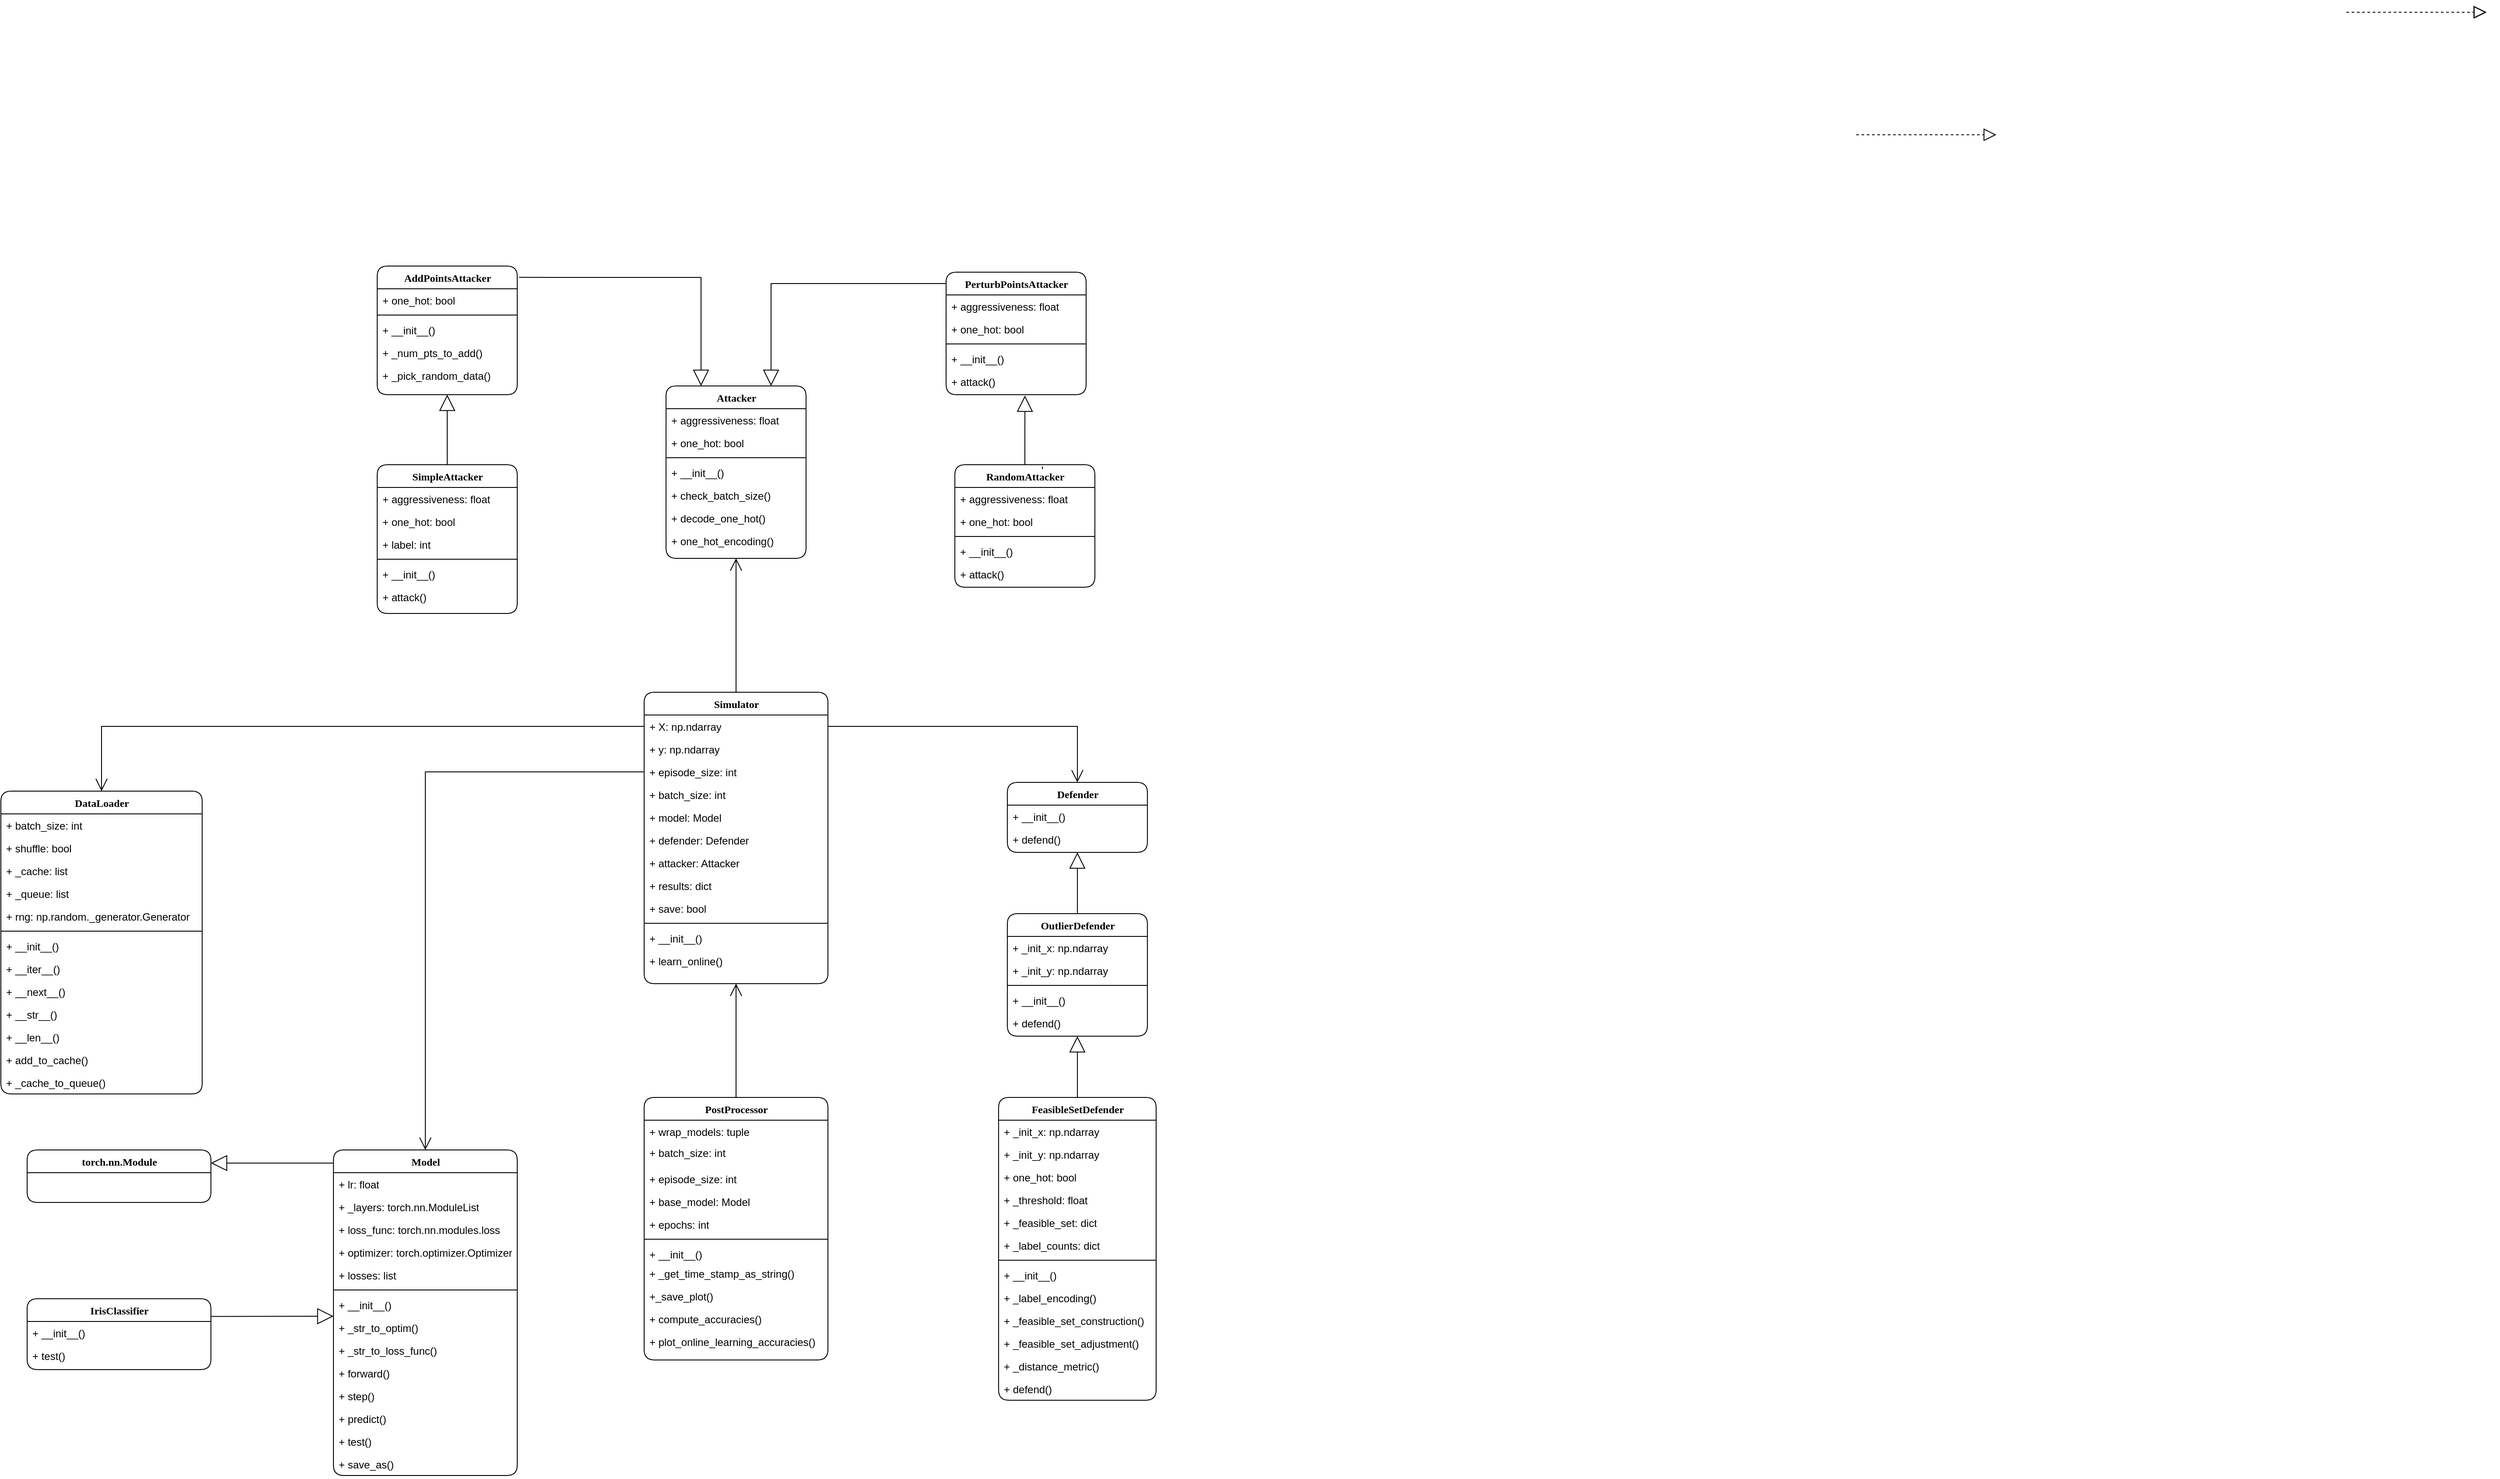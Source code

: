 <mxfile version="17.2.4" type="device"><diagram name="Page-1" id="9f46799a-70d6-7492-0946-bef42562c5a5"><mxGraphModel dx="946" dy="2251" grid="1" gridSize="10" guides="1" tooltips="1" connect="1" arrows="1" fold="1" page="1" pageScale="1" pageWidth="2336" pageHeight="1654" background="none" math="0" shadow="0"><root><mxCell id="0"/><mxCell id="1" parent="0"/><mxCell id="78961159f06e98e8-17" value="DataLoader" style="swimlane;html=1;fontStyle=1;align=center;verticalAlign=top;childLayout=stackLayout;horizontal=1;startSize=26;horizontalStack=0;resizeParent=1;resizeLast=0;collapsible=1;marginBottom=0;swimlaneFillColor=#ffffff;rounded=1;shadow=0;comic=0;labelBackgroundColor=none;strokeWidth=1;fillColor=none;fontFamily=Verdana;fontSize=12" parent="1" vertex="1"><mxGeometry x="110" y="650" width="230" height="346" as="geometry"><mxRectangle x="90" y="83" width="110" height="26" as="alternateBounds"/></mxGeometry></mxCell><mxCell id="78961159f06e98e8-21" value="+ batch_size: int" style="text;html=1;strokeColor=none;fillColor=none;align=left;verticalAlign=top;spacingLeft=4;spacingRight=4;whiteSpace=wrap;overflow=hidden;rotatable=0;points=[[0,0.5],[1,0.5]];portConstraint=eastwest;rounded=1;" parent="78961159f06e98e8-17" vertex="1"><mxGeometry y="26" width="230" height="26" as="geometry"/></mxCell><mxCell id="78961159f06e98e8-23" value="+ shuffle: bool" style="text;html=1;strokeColor=none;fillColor=none;align=left;verticalAlign=top;spacingLeft=4;spacingRight=4;whiteSpace=wrap;overflow=hidden;rotatable=0;points=[[0,0.5],[1,0.5]];portConstraint=eastwest;rounded=1;" parent="78961159f06e98e8-17" vertex="1"><mxGeometry y="52" width="230" height="26" as="geometry"/></mxCell><mxCell id="78961159f06e98e8-25" value="+ _cache: list" style="text;html=1;strokeColor=none;fillColor=none;align=left;verticalAlign=top;spacingLeft=4;spacingRight=4;whiteSpace=wrap;overflow=hidden;rotatable=0;points=[[0,0.5],[1,0.5]];portConstraint=eastwest;rounded=1;" parent="78961159f06e98e8-17" vertex="1"><mxGeometry y="78" width="230" height="26" as="geometry"/></mxCell><mxCell id="78961159f06e98e8-26" value="+ _queue: list" style="text;html=1;strokeColor=none;fillColor=none;align=left;verticalAlign=top;spacingLeft=4;spacingRight=4;whiteSpace=wrap;overflow=hidden;rotatable=0;points=[[0,0.5],[1,0.5]];portConstraint=eastwest;rounded=1;" parent="78961159f06e98e8-17" vertex="1"><mxGeometry y="104" width="230" height="26" as="geometry"/></mxCell><mxCell id="78961159f06e98e8-24" value="+ rng: np.random._generator.Generator&amp;nbsp;" style="text;html=1;strokeColor=none;fillColor=none;align=left;verticalAlign=top;spacingLeft=4;spacingRight=4;whiteSpace=wrap;overflow=hidden;rotatable=0;points=[[0,0.5],[1,0.5]];portConstraint=eastwest;rounded=1;" parent="78961159f06e98e8-17" vertex="1"><mxGeometry y="130" width="230" height="26" as="geometry"/></mxCell><mxCell id="78961159f06e98e8-19" value="" style="line;html=1;strokeWidth=1;fillColor=none;align=left;verticalAlign=middle;spacingTop=-1;spacingLeft=3;spacingRight=3;rotatable=0;labelPosition=right;points=[];portConstraint=eastwest;rounded=1;" parent="78961159f06e98e8-17" vertex="1"><mxGeometry y="156" width="230" height="8" as="geometry"/></mxCell><mxCell id="78961159f06e98e8-20" value="+ __init__()" style="text;html=1;strokeColor=none;fillColor=none;align=left;verticalAlign=top;spacingLeft=4;spacingRight=4;whiteSpace=wrap;overflow=hidden;rotatable=0;points=[[0,0.5],[1,0.5]];portConstraint=eastwest;rounded=1;" parent="78961159f06e98e8-17" vertex="1"><mxGeometry y="164" width="230" height="26" as="geometry"/></mxCell><mxCell id="78961159f06e98e8-27" value="+ __iter__()" style="text;html=1;strokeColor=none;fillColor=none;align=left;verticalAlign=top;spacingLeft=4;spacingRight=4;whiteSpace=wrap;overflow=hidden;rotatable=0;points=[[0,0.5],[1,0.5]];portConstraint=eastwest;rounded=1;" parent="78961159f06e98e8-17" vertex="1"><mxGeometry y="190" width="230" height="26" as="geometry"/></mxCell><mxCell id="HNmDLy99g-B5HM1cWRV4-6" value="+ __next__()" style="text;html=1;strokeColor=none;fillColor=none;align=left;verticalAlign=top;spacingLeft=4;spacingRight=4;whiteSpace=wrap;overflow=hidden;rotatable=0;points=[[0,0.5],[1,0.5]];portConstraint=eastwest;rounded=1;" parent="78961159f06e98e8-17" vertex="1"><mxGeometry y="216" width="230" height="26" as="geometry"/></mxCell><mxCell id="4w9AQa7kGGlnTbLv3iYt-20" value="+ __str__()" style="text;html=1;strokeColor=none;fillColor=none;align=left;verticalAlign=top;spacingLeft=4;spacingRight=4;whiteSpace=wrap;overflow=hidden;rotatable=0;points=[[0,0.5],[1,0.5]];portConstraint=eastwest;rounded=1;" vertex="1" parent="78961159f06e98e8-17"><mxGeometry y="242" width="230" height="26" as="geometry"/></mxCell><mxCell id="HNmDLy99g-B5HM1cWRV4-7" value="+ __len__()" style="text;html=1;strokeColor=none;fillColor=none;align=left;verticalAlign=top;spacingLeft=4;spacingRight=4;whiteSpace=wrap;overflow=hidden;rotatable=0;points=[[0,0.5],[1,0.5]];portConstraint=eastwest;rounded=1;" parent="78961159f06e98e8-17" vertex="1"><mxGeometry y="268" width="230" height="26" as="geometry"/></mxCell><mxCell id="HNmDLy99g-B5HM1cWRV4-8" value="+ add_to_cache()" style="text;html=1;strokeColor=none;fillColor=none;align=left;verticalAlign=top;spacingLeft=4;spacingRight=4;whiteSpace=wrap;overflow=hidden;rotatable=0;points=[[0,0.5],[1,0.5]];portConstraint=eastwest;rounded=1;" parent="78961159f06e98e8-17" vertex="1"><mxGeometry y="294" width="230" height="26" as="geometry"/></mxCell><mxCell id="HNmDLy99g-B5HM1cWRV4-9" value="+ _cache_to_queue()" style="text;html=1;strokeColor=none;fillColor=none;align=left;verticalAlign=top;spacingLeft=4;spacingRight=4;whiteSpace=wrap;overflow=hidden;rotatable=0;points=[[0,0.5],[1,0.5]];portConstraint=eastwest;rounded=1;" parent="78961159f06e98e8-17" vertex="1"><mxGeometry y="320" width="230" height="26" as="geometry"/></mxCell><mxCell id="78961159f06e98e8-30" value="Attacker" style="swimlane;html=1;fontStyle=1;align=center;verticalAlign=top;childLayout=stackLayout;horizontal=1;startSize=26;horizontalStack=0;resizeParent=1;resizeLast=0;collapsible=1;marginBottom=0;swimlaneFillColor=#ffffff;rounded=1;shadow=0;comic=0;labelBackgroundColor=none;strokeWidth=1;fillColor=none;fontFamily=Verdana;fontSize=12" parent="1" vertex="1"><mxGeometry x="870" y="187" width="160" height="197" as="geometry"/></mxCell><mxCell id="78961159f06e98e8-31" value="+ aggressiveness: float" style="text;html=1;strokeColor=none;fillColor=none;align=left;verticalAlign=top;spacingLeft=4;spacingRight=4;whiteSpace=wrap;overflow=hidden;rotatable=0;points=[[0,0.5],[1,0.5]];portConstraint=eastwest;rounded=1;" parent="78961159f06e98e8-30" vertex="1"><mxGeometry y="26" width="160" height="26" as="geometry"/></mxCell><mxCell id="78961159f06e98e8-32" value="+ one_hot: bool" style="text;html=1;strokeColor=none;fillColor=none;align=left;verticalAlign=top;spacingLeft=4;spacingRight=4;whiteSpace=wrap;overflow=hidden;rotatable=0;points=[[0,0.5],[1,0.5]];portConstraint=eastwest;rounded=1;" parent="78961159f06e98e8-30" vertex="1"><mxGeometry y="52" width="160" height="26" as="geometry"/></mxCell><mxCell id="78961159f06e98e8-38" value="" style="line;html=1;strokeWidth=1;fillColor=none;align=left;verticalAlign=middle;spacingTop=-1;spacingLeft=3;spacingRight=3;rotatable=0;labelPosition=right;points=[];portConstraint=eastwest;rounded=1;" parent="78961159f06e98e8-30" vertex="1"><mxGeometry y="78" width="160" height="8" as="geometry"/></mxCell><mxCell id="78961159f06e98e8-39" value="+ __init__()" style="text;html=1;strokeColor=none;fillColor=none;align=left;verticalAlign=top;spacingLeft=4;spacingRight=4;whiteSpace=wrap;overflow=hidden;rotatable=0;points=[[0,0.5],[1,0.5]];portConstraint=eastwest;rounded=1;" parent="78961159f06e98e8-30" vertex="1"><mxGeometry y="86" width="160" height="26" as="geometry"/></mxCell><mxCell id="78961159f06e98e8-40" value="+ check_batch_size()" style="text;html=1;strokeColor=none;fillColor=none;align=left;verticalAlign=top;spacingLeft=4;spacingRight=4;whiteSpace=wrap;overflow=hidden;rotatable=0;points=[[0,0.5],[1,0.5]];portConstraint=eastwest;rounded=1;" parent="78961159f06e98e8-30" vertex="1"><mxGeometry y="112" width="160" height="26" as="geometry"/></mxCell><mxCell id="78961159f06e98e8-42" value="+ decode_one_hot()" style="text;html=1;strokeColor=none;fillColor=none;align=left;verticalAlign=top;spacingLeft=4;spacingRight=4;whiteSpace=wrap;overflow=hidden;rotatable=0;points=[[0,0.5],[1,0.5]];portConstraint=eastwest;rounded=1;" parent="78961159f06e98e8-30" vertex="1"><mxGeometry y="138" width="160" height="26" as="geometry"/></mxCell><mxCell id="HNmDLy99g-B5HM1cWRV4-432" value="+ one_hot_encoding()" style="text;html=1;strokeColor=none;fillColor=none;align=left;verticalAlign=top;spacingLeft=4;spacingRight=4;whiteSpace=wrap;overflow=hidden;rotatable=0;points=[[0,0.5],[1,0.5]];portConstraint=eastwest;rounded=1;" parent="78961159f06e98e8-30" vertex="1"><mxGeometry y="164" width="160" height="26" as="geometry"/></mxCell><mxCell id="78961159f06e98e8-43" value="AddPointsAttacker" style="swimlane;html=1;fontStyle=1;align=center;verticalAlign=top;childLayout=stackLayout;horizontal=1;startSize=26;horizontalStack=0;resizeParent=1;resizeLast=0;collapsible=1;marginBottom=0;swimlaneFillColor=#ffffff;rounded=1;shadow=0;comic=0;labelBackgroundColor=none;strokeWidth=1;fillColor=none;fontFamily=Verdana;fontSize=12" parent="1" vertex="1"><mxGeometry x="540" y="50" width="160" height="147" as="geometry"/></mxCell><mxCell id="78961159f06e98e8-44" value="+ one_hot: bool" style="text;html=1;strokeColor=none;fillColor=none;align=left;verticalAlign=top;spacingLeft=4;spacingRight=4;whiteSpace=wrap;overflow=hidden;rotatable=0;points=[[0,0.5],[1,0.5]];portConstraint=eastwest;rounded=1;" parent="78961159f06e98e8-43" vertex="1"><mxGeometry y="26" width="160" height="26" as="geometry"/></mxCell><mxCell id="78961159f06e98e8-51" value="" style="line;html=1;strokeWidth=1;fillColor=none;align=left;verticalAlign=middle;spacingTop=-1;spacingLeft=3;spacingRight=3;rotatable=0;labelPosition=right;points=[];portConstraint=eastwest;rounded=1;" parent="78961159f06e98e8-43" vertex="1"><mxGeometry y="52" width="160" height="8" as="geometry"/></mxCell><mxCell id="HNmDLy99g-B5HM1cWRV4-433" value="+ __init__()" style="text;html=1;strokeColor=none;fillColor=none;align=left;verticalAlign=top;spacingLeft=4;spacingRight=4;whiteSpace=wrap;overflow=hidden;rotatable=0;points=[[0,0.5],[1,0.5]];portConstraint=eastwest;rounded=1;" parent="78961159f06e98e8-43" vertex="1"><mxGeometry y="60" width="160" height="26" as="geometry"/></mxCell><mxCell id="78961159f06e98e8-52" value="+ _num_pts_to_add()" style="text;html=1;strokeColor=none;fillColor=none;align=left;verticalAlign=top;spacingLeft=4;spacingRight=4;whiteSpace=wrap;overflow=hidden;rotatable=0;points=[[0,0.5],[1,0.5]];portConstraint=eastwest;rounded=1;" parent="78961159f06e98e8-43" vertex="1"><mxGeometry y="86" width="160" height="26" as="geometry"/></mxCell><mxCell id="78961159f06e98e8-53" value="+ _pick_random_data()" style="text;html=1;strokeColor=none;fillColor=none;align=left;verticalAlign=top;spacingLeft=4;spacingRight=4;whiteSpace=wrap;overflow=hidden;rotatable=0;points=[[0,0.5],[1,0.5]];portConstraint=eastwest;rounded=1;" parent="78961159f06e98e8-43" vertex="1"><mxGeometry y="112" width="160" height="26" as="geometry"/></mxCell><mxCell id="HNmDLy99g-B5HM1cWRV4-435" value="SimpleAttacker" style="swimlane;html=1;fontStyle=1;align=center;verticalAlign=top;childLayout=stackLayout;horizontal=1;startSize=26;horizontalStack=0;resizeParent=1;resizeLast=0;collapsible=1;marginBottom=0;swimlaneFillColor=#ffffff;rounded=1;shadow=0;comic=0;labelBackgroundColor=none;strokeWidth=1;fillColor=none;fontFamily=Verdana;fontSize=12" parent="1" vertex="1"><mxGeometry x="540" y="277" width="160" height="170" as="geometry"/></mxCell><mxCell id="HNmDLy99g-B5HM1cWRV4-442" value="+ aggressiveness: float" style="text;html=1;strokeColor=none;fillColor=none;align=left;verticalAlign=top;spacingLeft=4;spacingRight=4;whiteSpace=wrap;overflow=hidden;rotatable=0;points=[[0,0.5],[1,0.5]];portConstraint=eastwest;rounded=1;" parent="HNmDLy99g-B5HM1cWRV4-435" vertex="1"><mxGeometry y="26" width="160" height="26" as="geometry"/></mxCell><mxCell id="HNmDLy99g-B5HM1cWRV4-436" value="+ one_hot: bool" style="text;html=1;strokeColor=none;fillColor=none;align=left;verticalAlign=top;spacingLeft=4;spacingRight=4;whiteSpace=wrap;overflow=hidden;rotatable=0;points=[[0,0.5],[1,0.5]];portConstraint=eastwest;rounded=1;" parent="HNmDLy99g-B5HM1cWRV4-435" vertex="1"><mxGeometry y="52" width="160" height="26" as="geometry"/></mxCell><mxCell id="HNmDLy99g-B5HM1cWRV4-443" value="+ label: int" style="text;html=1;strokeColor=none;fillColor=none;align=left;verticalAlign=top;spacingLeft=4;spacingRight=4;whiteSpace=wrap;overflow=hidden;rotatable=0;points=[[0,0.5],[1,0.5]];portConstraint=eastwest;rounded=1;" parent="HNmDLy99g-B5HM1cWRV4-435" vertex="1"><mxGeometry y="78" width="160" height="26" as="geometry"/></mxCell><mxCell id="HNmDLy99g-B5HM1cWRV4-437" value="" style="line;html=1;strokeWidth=1;fillColor=none;align=left;verticalAlign=middle;spacingTop=-1;spacingLeft=3;spacingRight=3;rotatable=0;labelPosition=right;points=[];portConstraint=eastwest;rounded=1;" parent="HNmDLy99g-B5HM1cWRV4-435" vertex="1"><mxGeometry y="104" width="160" height="8" as="geometry"/></mxCell><mxCell id="HNmDLy99g-B5HM1cWRV4-438" value="+ __init__()" style="text;html=1;strokeColor=none;fillColor=none;align=left;verticalAlign=top;spacingLeft=4;spacingRight=4;whiteSpace=wrap;overflow=hidden;rotatable=0;points=[[0,0.5],[1,0.5]];portConstraint=eastwest;rounded=1;" parent="HNmDLy99g-B5HM1cWRV4-435" vertex="1"><mxGeometry y="112" width="160" height="26" as="geometry"/></mxCell><mxCell id="HNmDLy99g-B5HM1cWRV4-439" value="+ attack()" style="text;html=1;strokeColor=none;fillColor=none;align=left;verticalAlign=top;spacingLeft=4;spacingRight=4;whiteSpace=wrap;overflow=hidden;rotatable=0;points=[[0,0.5],[1,0.5]];portConstraint=eastwest;rounded=1;" parent="HNmDLy99g-B5HM1cWRV4-435" vertex="1"><mxGeometry y="138" width="160" height="26" as="geometry"/></mxCell><mxCell id="HNmDLy99g-B5HM1cWRV4-454" value="Defender" style="swimlane;html=1;fontStyle=1;align=center;verticalAlign=top;childLayout=stackLayout;horizontal=1;startSize=26;horizontalStack=0;resizeParent=1;resizeLast=0;collapsible=1;marginBottom=0;swimlaneFillColor=#ffffff;rounded=1;shadow=0;comic=0;labelBackgroundColor=none;strokeWidth=1;fillColor=none;fontFamily=Verdana;fontSize=12" parent="1" vertex="1"><mxGeometry x="1260" y="640" width="160" height="80" as="geometry"/></mxCell><mxCell id="HNmDLy99g-B5HM1cWRV4-458" value="+ __init__()" style="text;html=1;strokeColor=none;fillColor=none;align=left;verticalAlign=top;spacingLeft=4;spacingRight=4;whiteSpace=wrap;overflow=hidden;rotatable=0;points=[[0,0.5],[1,0.5]];portConstraint=eastwest;rounded=1;" parent="HNmDLy99g-B5HM1cWRV4-454" vertex="1"><mxGeometry y="26" width="160" height="26" as="geometry"/></mxCell><mxCell id="HNmDLy99g-B5HM1cWRV4-459" value="+ defend()" style="text;html=1;strokeColor=none;fillColor=none;align=left;verticalAlign=top;spacingLeft=4;spacingRight=4;whiteSpace=wrap;overflow=hidden;rotatable=0;points=[[0,0.5],[1,0.5]];portConstraint=eastwest;rounded=1;" parent="HNmDLy99g-B5HM1cWRV4-454" vertex="1"><mxGeometry y="52" width="160" height="26" as="geometry"/></mxCell><mxCell id="HNmDLy99g-B5HM1cWRV4-462" value="OutlierDefender" style="swimlane;html=1;fontStyle=1;align=center;verticalAlign=top;childLayout=stackLayout;horizontal=1;startSize=26;horizontalStack=0;resizeParent=1;resizeLast=0;collapsible=1;marginBottom=0;swimlaneFillColor=#ffffff;rounded=1;shadow=0;comic=0;labelBackgroundColor=none;strokeWidth=1;fillColor=none;fontFamily=Verdana;fontSize=12" parent="1" vertex="1"><mxGeometry x="1260" y="790" width="160" height="140" as="geometry"/></mxCell><mxCell id="HNmDLy99g-B5HM1cWRV4-463" value="+ _init_x: np.ndarray" style="text;html=1;strokeColor=none;fillColor=none;align=left;verticalAlign=top;spacingLeft=4;spacingRight=4;whiteSpace=wrap;overflow=hidden;rotatable=0;points=[[0,0.5],[1,0.5]];portConstraint=eastwest;rounded=1;" parent="HNmDLy99g-B5HM1cWRV4-462" vertex="1"><mxGeometry y="26" width="160" height="26" as="geometry"/></mxCell><mxCell id="HNmDLy99g-B5HM1cWRV4-464" value="+ _init_y: np.ndarray" style="text;html=1;strokeColor=none;fillColor=none;align=left;verticalAlign=top;spacingLeft=4;spacingRight=4;whiteSpace=wrap;overflow=hidden;rotatable=0;points=[[0,0.5],[1,0.5]];portConstraint=eastwest;rounded=1;" parent="HNmDLy99g-B5HM1cWRV4-462" vertex="1"><mxGeometry y="52" width="160" height="26" as="geometry"/></mxCell><mxCell id="HNmDLy99g-B5HM1cWRV4-466" value="" style="line;html=1;strokeWidth=1;fillColor=none;align=left;verticalAlign=middle;spacingTop=-1;spacingLeft=3;spacingRight=3;rotatable=0;labelPosition=right;points=[];portConstraint=eastwest;rounded=1;" parent="HNmDLy99g-B5HM1cWRV4-462" vertex="1"><mxGeometry y="78" width="160" height="8" as="geometry"/></mxCell><mxCell id="HNmDLy99g-B5HM1cWRV4-467" value="+ __init__()" style="text;html=1;strokeColor=none;fillColor=none;align=left;verticalAlign=top;spacingLeft=4;spacingRight=4;whiteSpace=wrap;overflow=hidden;rotatable=0;points=[[0,0.5],[1,0.5]];portConstraint=eastwest;rounded=1;" parent="HNmDLy99g-B5HM1cWRV4-462" vertex="1"><mxGeometry y="86" width="160" height="26" as="geometry"/></mxCell><mxCell id="HNmDLy99g-B5HM1cWRV4-468" value="+ defend()" style="text;html=1;strokeColor=none;fillColor=none;align=left;verticalAlign=top;spacingLeft=4;spacingRight=4;whiteSpace=wrap;overflow=hidden;rotatable=0;points=[[0,0.5],[1,0.5]];portConstraint=eastwest;rounded=1;" parent="HNmDLy99g-B5HM1cWRV4-462" vertex="1"><mxGeometry y="112" width="160" height="26" as="geometry"/></mxCell><mxCell id="HNmDLy99g-B5HM1cWRV4-469" value="FeasibleSetDefender" style="swimlane;html=1;fontStyle=1;align=center;verticalAlign=top;childLayout=stackLayout;horizontal=1;startSize=26;horizontalStack=0;resizeParent=1;resizeLast=0;collapsible=1;marginBottom=0;swimlaneFillColor=#ffffff;rounded=1;shadow=0;comic=0;labelBackgroundColor=none;strokeWidth=1;fillColor=none;fontFamily=Verdana;fontSize=12" parent="1" vertex="1"><mxGeometry x="1250" y="1000" width="180" height="346" as="geometry"/></mxCell><mxCell id="HNmDLy99g-B5HM1cWRV4-470" value="+ _init_x: np.ndarray" style="text;html=1;strokeColor=none;fillColor=none;align=left;verticalAlign=top;spacingLeft=4;spacingRight=4;whiteSpace=wrap;overflow=hidden;rotatable=0;points=[[0,0.5],[1,0.5]];portConstraint=eastwest;rounded=1;" parent="HNmDLy99g-B5HM1cWRV4-469" vertex="1"><mxGeometry y="26" width="180" height="26" as="geometry"/></mxCell><mxCell id="HNmDLy99g-B5HM1cWRV4-479" value="+ _init_y: np.ndarray" style="text;html=1;strokeColor=none;fillColor=none;align=left;verticalAlign=top;spacingLeft=4;spacingRight=4;whiteSpace=wrap;overflow=hidden;rotatable=0;points=[[0,0.5],[1,0.5]];portConstraint=eastwest;rounded=1;" parent="HNmDLy99g-B5HM1cWRV4-469" vertex="1"><mxGeometry y="52" width="180" height="26" as="geometry"/></mxCell><mxCell id="HNmDLy99g-B5HM1cWRV4-471" value="+ one_hot: bool" style="text;html=1;strokeColor=none;fillColor=none;align=left;verticalAlign=top;spacingLeft=4;spacingRight=4;whiteSpace=wrap;overflow=hidden;rotatable=0;points=[[0,0.5],[1,0.5]];portConstraint=eastwest;rounded=1;" parent="HNmDLy99g-B5HM1cWRV4-469" vertex="1"><mxGeometry y="78" width="180" height="26" as="geometry"/></mxCell><mxCell id="HNmDLy99g-B5HM1cWRV4-480" value="+ _threshold: float" style="text;html=1;strokeColor=none;fillColor=none;align=left;verticalAlign=top;spacingLeft=4;spacingRight=4;whiteSpace=wrap;overflow=hidden;rotatable=0;points=[[0,0.5],[1,0.5]];portConstraint=eastwest;rounded=1;" parent="HNmDLy99g-B5HM1cWRV4-469" vertex="1"><mxGeometry y="104" width="180" height="26" as="geometry"/></mxCell><mxCell id="HNmDLy99g-B5HM1cWRV4-482" value="+ _feasible_set: dict" style="text;html=1;strokeColor=none;fillColor=none;align=left;verticalAlign=top;spacingLeft=4;spacingRight=4;whiteSpace=wrap;overflow=hidden;rotatable=0;points=[[0,0.5],[1,0.5]];portConstraint=eastwest;rounded=1;" parent="HNmDLy99g-B5HM1cWRV4-469" vertex="1"><mxGeometry y="130" width="180" height="26" as="geometry"/></mxCell><mxCell id="HNmDLy99g-B5HM1cWRV4-483" value="+ _label_counts: dict" style="text;html=1;strokeColor=none;fillColor=none;align=left;verticalAlign=top;spacingLeft=4;spacingRight=4;whiteSpace=wrap;overflow=hidden;rotatable=0;points=[[0,0.5],[1,0.5]];portConstraint=eastwest;rounded=1;" parent="HNmDLy99g-B5HM1cWRV4-469" vertex="1"><mxGeometry y="156" width="180" height="26" as="geometry"/></mxCell><mxCell id="HNmDLy99g-B5HM1cWRV4-472" value="" style="line;html=1;strokeWidth=1;fillColor=none;align=left;verticalAlign=middle;spacingTop=-1;spacingLeft=3;spacingRight=3;rotatable=0;labelPosition=right;points=[];portConstraint=eastwest;rounded=1;" parent="HNmDLy99g-B5HM1cWRV4-469" vertex="1"><mxGeometry y="182" width="180" height="8" as="geometry"/></mxCell><mxCell id="HNmDLy99g-B5HM1cWRV4-473" value="+ __init__()" style="text;html=1;strokeColor=none;fillColor=none;align=left;verticalAlign=top;spacingLeft=4;spacingRight=4;whiteSpace=wrap;overflow=hidden;rotatable=0;points=[[0,0.5],[1,0.5]];portConstraint=eastwest;rounded=1;" parent="HNmDLy99g-B5HM1cWRV4-469" vertex="1"><mxGeometry y="190" width="180" height="26" as="geometry"/></mxCell><mxCell id="HNmDLy99g-B5HM1cWRV4-475" value="+ _label_encoding()" style="text;html=1;strokeColor=none;fillColor=none;align=left;verticalAlign=top;spacingLeft=4;spacingRight=4;whiteSpace=wrap;overflow=hidden;rotatable=0;points=[[0,0.5],[1,0.5]];portConstraint=eastwest;rounded=1;" parent="HNmDLy99g-B5HM1cWRV4-469" vertex="1"><mxGeometry y="216" width="180" height="26" as="geometry"/></mxCell><mxCell id="HNmDLy99g-B5HM1cWRV4-476" value="+ _feasible_set_construction()" style="text;html=1;strokeColor=none;fillColor=none;align=left;verticalAlign=top;spacingLeft=4;spacingRight=4;whiteSpace=wrap;overflow=hidden;rotatable=0;points=[[0,0.5],[1,0.5]];portConstraint=eastwest;rounded=1;" parent="HNmDLy99g-B5HM1cWRV4-469" vertex="1"><mxGeometry y="242" width="180" height="26" as="geometry"/></mxCell><mxCell id="HNmDLy99g-B5HM1cWRV4-474" value="+ _feasible_set_adjustment()" style="text;html=1;strokeColor=none;fillColor=none;align=left;verticalAlign=top;spacingLeft=4;spacingRight=4;whiteSpace=wrap;overflow=hidden;rotatable=0;points=[[0,0.5],[1,0.5]];portConstraint=eastwest;rounded=1;" parent="HNmDLy99g-B5HM1cWRV4-469" vertex="1"><mxGeometry y="268" width="180" height="26" as="geometry"/></mxCell><mxCell id="HNmDLy99g-B5HM1cWRV4-477" value="+ _distance_metric()" style="text;html=1;strokeColor=none;fillColor=none;align=left;verticalAlign=top;spacingLeft=4;spacingRight=4;whiteSpace=wrap;overflow=hidden;rotatable=0;points=[[0,0.5],[1,0.5]];portConstraint=eastwest;rounded=1;" parent="HNmDLy99g-B5HM1cWRV4-469" vertex="1"><mxGeometry y="294" width="180" height="26" as="geometry"/></mxCell><mxCell id="HNmDLy99g-B5HM1cWRV4-478" value="+ defend()" style="text;html=1;strokeColor=none;fillColor=none;align=left;verticalAlign=top;spacingLeft=4;spacingRight=4;whiteSpace=wrap;overflow=hidden;rotatable=0;points=[[0,0.5],[1,0.5]];portConstraint=eastwest;rounded=1;" parent="HNmDLy99g-B5HM1cWRV4-469" vertex="1"><mxGeometry y="320" width="180" height="26" as="geometry"/></mxCell><mxCell id="HNmDLy99g-B5HM1cWRV4-485" value="Model" style="swimlane;html=1;fontStyle=1;align=center;verticalAlign=top;childLayout=stackLayout;horizontal=1;startSize=26;horizontalStack=0;resizeParent=1;resizeLast=0;collapsible=1;marginBottom=0;swimlaneFillColor=#ffffff;rounded=1;shadow=0;comic=0;labelBackgroundColor=none;strokeWidth=1;fillColor=none;fontFamily=Verdana;fontSize=12" parent="1" vertex="1"><mxGeometry x="490" y="1060" width="210" height="372" as="geometry"/></mxCell><mxCell id="HNmDLy99g-B5HM1cWRV4-486" value="+ lr: float" style="text;html=1;strokeColor=none;fillColor=none;align=left;verticalAlign=top;spacingLeft=4;spacingRight=4;whiteSpace=wrap;overflow=hidden;rotatable=0;points=[[0,0.5],[1,0.5]];portConstraint=eastwest;rounded=1;" parent="HNmDLy99g-B5HM1cWRV4-485" vertex="1"><mxGeometry y="26" width="210" height="26" as="geometry"/></mxCell><mxCell id="HNmDLy99g-B5HM1cWRV4-501" value="+ _layers: torch.nn.ModuleList" style="text;html=1;strokeColor=none;fillColor=none;align=left;verticalAlign=top;spacingLeft=4;spacingRight=4;whiteSpace=wrap;overflow=hidden;rotatable=0;points=[[0,0.5],[1,0.5]];portConstraint=eastwest;rounded=1;" parent="HNmDLy99g-B5HM1cWRV4-485" vertex="1"><mxGeometry y="52" width="210" height="26" as="geometry"/></mxCell><mxCell id="HNmDLy99g-B5HM1cWRV4-487" value="+ loss_func: torch.nn.modules.loss" style="text;html=1;strokeColor=none;fillColor=none;align=left;verticalAlign=top;spacingLeft=4;spacingRight=4;whiteSpace=wrap;overflow=hidden;rotatable=0;points=[[0,0.5],[1,0.5]];portConstraint=eastwest;rounded=1;" parent="HNmDLy99g-B5HM1cWRV4-485" vertex="1"><mxGeometry y="78" width="210" height="26" as="geometry"/></mxCell><mxCell id="HNmDLy99g-B5HM1cWRV4-502" value="+ optimizer: torch.optimizer.Optimizer" style="text;html=1;strokeColor=none;fillColor=none;align=left;verticalAlign=top;spacingLeft=4;spacingRight=4;whiteSpace=wrap;overflow=hidden;rotatable=0;points=[[0,0.5],[1,0.5]];portConstraint=eastwest;rounded=1;" parent="HNmDLy99g-B5HM1cWRV4-485" vertex="1"><mxGeometry y="104" width="210" height="26" as="geometry"/></mxCell><mxCell id="HNmDLy99g-B5HM1cWRV4-503" value="+ losses: list" style="text;html=1;strokeColor=none;fillColor=none;align=left;verticalAlign=top;spacingLeft=4;spacingRight=4;whiteSpace=wrap;overflow=hidden;rotatable=0;points=[[0,0.5],[1,0.5]];portConstraint=eastwest;rounded=1;" parent="HNmDLy99g-B5HM1cWRV4-485" vertex="1"><mxGeometry y="130" width="210" height="26" as="geometry"/></mxCell><mxCell id="HNmDLy99g-B5HM1cWRV4-488" value="" style="line;html=1;strokeWidth=1;fillColor=none;align=left;verticalAlign=middle;spacingTop=-1;spacingLeft=3;spacingRight=3;rotatable=0;labelPosition=right;points=[];portConstraint=eastwest;rounded=1;" parent="HNmDLy99g-B5HM1cWRV4-485" vertex="1"><mxGeometry y="156" width="210" height="8" as="geometry"/></mxCell><mxCell id="HNmDLy99g-B5HM1cWRV4-489" value="+ __init__()" style="text;html=1;strokeColor=none;fillColor=none;align=left;verticalAlign=top;spacingLeft=4;spacingRight=4;whiteSpace=wrap;overflow=hidden;rotatable=0;points=[[0,0.5],[1,0.5]];portConstraint=eastwest;rounded=1;" parent="HNmDLy99g-B5HM1cWRV4-485" vertex="1"><mxGeometry y="164" width="210" height="26" as="geometry"/></mxCell><mxCell id="HNmDLy99g-B5HM1cWRV4-490" value="+ _str_to_optim()" style="text;html=1;strokeColor=none;fillColor=none;align=left;verticalAlign=top;spacingLeft=4;spacingRight=4;whiteSpace=wrap;overflow=hidden;rotatable=0;points=[[0,0.5],[1,0.5]];portConstraint=eastwest;rounded=1;" parent="HNmDLy99g-B5HM1cWRV4-485" vertex="1"><mxGeometry y="190" width="210" height="26" as="geometry"/></mxCell><mxCell id="HNmDLy99g-B5HM1cWRV4-491" value="+ _str_to_loss_func()" style="text;html=1;strokeColor=none;fillColor=none;align=left;verticalAlign=top;spacingLeft=4;spacingRight=4;whiteSpace=wrap;overflow=hidden;rotatable=0;points=[[0,0.5],[1,0.5]];portConstraint=eastwest;rounded=1;" parent="HNmDLy99g-B5HM1cWRV4-485" vertex="1"><mxGeometry y="216" width="210" height="26" as="geometry"/></mxCell><mxCell id="HNmDLy99g-B5HM1cWRV4-504" value="+ forward()" style="text;html=1;strokeColor=none;fillColor=none;align=left;verticalAlign=top;spacingLeft=4;spacingRight=4;whiteSpace=wrap;overflow=hidden;rotatable=0;points=[[0,0.5],[1,0.5]];portConstraint=eastwest;rounded=1;" parent="HNmDLy99g-B5HM1cWRV4-485" vertex="1"><mxGeometry y="242" width="210" height="26" as="geometry"/></mxCell><mxCell id="HNmDLy99g-B5HM1cWRV4-505" value="+ step()" style="text;html=1;strokeColor=none;fillColor=none;align=left;verticalAlign=top;spacingLeft=4;spacingRight=4;whiteSpace=wrap;overflow=hidden;rotatable=0;points=[[0,0.5],[1,0.5]];portConstraint=eastwest;rounded=1;" parent="HNmDLy99g-B5HM1cWRV4-485" vertex="1"><mxGeometry y="268" width="210" height="26" as="geometry"/></mxCell><mxCell id="HNmDLy99g-B5HM1cWRV4-492" value="+ predict()" style="text;html=1;strokeColor=none;fillColor=none;align=left;verticalAlign=top;spacingLeft=4;spacingRight=4;whiteSpace=wrap;overflow=hidden;rotatable=0;points=[[0,0.5],[1,0.5]];portConstraint=eastwest;rounded=1;" parent="HNmDLy99g-B5HM1cWRV4-485" vertex="1"><mxGeometry y="294" width="210" height="26" as="geometry"/></mxCell><mxCell id="HNmDLy99g-B5HM1cWRV4-506" value="+ test()" style="text;html=1;strokeColor=none;fillColor=none;align=left;verticalAlign=top;spacingLeft=4;spacingRight=4;whiteSpace=wrap;overflow=hidden;rotatable=0;points=[[0,0.5],[1,0.5]];portConstraint=eastwest;rounded=1;" parent="HNmDLy99g-B5HM1cWRV4-485" vertex="1"><mxGeometry y="320" width="210" height="26" as="geometry"/></mxCell><mxCell id="HNmDLy99g-B5HM1cWRV4-507" value="+ save_as()" style="text;html=1;strokeColor=none;fillColor=none;align=left;verticalAlign=top;spacingLeft=4;spacingRight=4;whiteSpace=wrap;overflow=hidden;rotatable=0;points=[[0,0.5],[1,0.5]];portConstraint=eastwest;rounded=1;" parent="HNmDLy99g-B5HM1cWRV4-485" vertex="1"><mxGeometry y="346" width="210" height="26" as="geometry"/></mxCell><mxCell id="HNmDLy99g-B5HM1cWRV4-508" value="IrisClassifier" style="swimlane;html=1;fontStyle=1;align=center;verticalAlign=top;childLayout=stackLayout;horizontal=1;startSize=26;horizontalStack=0;resizeParent=1;resizeLast=0;collapsible=1;marginBottom=0;swimlaneFillColor=#ffffff;rounded=1;shadow=0;comic=0;labelBackgroundColor=none;strokeWidth=1;fillColor=none;fontFamily=Verdana;fontSize=12" parent="1" vertex="1"><mxGeometry x="140" y="1230" width="210" height="81" as="geometry"/></mxCell><mxCell id="HNmDLy99g-B5HM1cWRV4-515" value="+ __init__()" style="text;html=1;strokeColor=none;fillColor=none;align=left;verticalAlign=top;spacingLeft=4;spacingRight=4;whiteSpace=wrap;overflow=hidden;rotatable=0;points=[[0,0.5],[1,0.5]];portConstraint=eastwest;rounded=1;" parent="HNmDLy99g-B5HM1cWRV4-508" vertex="1"><mxGeometry y="26" width="210" height="26" as="geometry"/></mxCell><mxCell id="HNmDLy99g-B5HM1cWRV4-521" value="+ test()" style="text;html=1;strokeColor=none;fillColor=none;align=left;verticalAlign=top;spacingLeft=4;spacingRight=4;whiteSpace=wrap;overflow=hidden;rotatable=0;points=[[0,0.5],[1,0.5]];portConstraint=eastwest;rounded=1;" parent="HNmDLy99g-B5HM1cWRV4-508" vertex="1"><mxGeometry y="52" width="210" height="26" as="geometry"/></mxCell><mxCell id="HNmDLy99g-B5HM1cWRV4-524" value="torch.nn.Module" style="swimlane;html=1;fontStyle=1;align=center;verticalAlign=top;childLayout=stackLayout;horizontal=1;startSize=26;horizontalStack=0;resizeParent=1;resizeLast=0;collapsible=1;marginBottom=0;swimlaneFillColor=#ffffff;rounded=1;shadow=0;comic=0;labelBackgroundColor=none;strokeWidth=1;fillColor=none;fontFamily=Verdana;fontSize=12" parent="1" vertex="1"><mxGeometry x="140" y="1060" width="210" height="60" as="geometry"/></mxCell><mxCell id="HNmDLy99g-B5HM1cWRV4-530" value="Simulator" style="swimlane;html=1;fontStyle=1;align=center;verticalAlign=top;childLayout=stackLayout;horizontal=1;startSize=26;horizontalStack=0;resizeParent=1;resizeLast=0;collapsible=1;marginBottom=0;swimlaneFillColor=#ffffff;rounded=1;shadow=0;comic=0;labelBackgroundColor=none;strokeWidth=1;fillColor=none;fontFamily=Verdana;fontSize=12" parent="1" vertex="1"><mxGeometry x="845" y="537" width="210" height="333" as="geometry"/></mxCell><mxCell id="HNmDLy99g-B5HM1cWRV4-533" value="+ X: np.ndarray" style="text;html=1;strokeColor=none;fillColor=none;align=left;verticalAlign=top;spacingLeft=4;spacingRight=4;whiteSpace=wrap;overflow=hidden;rotatable=0;points=[[0,0.5],[1,0.5]];portConstraint=eastwest;rounded=1;" parent="HNmDLy99g-B5HM1cWRV4-530" vertex="1"><mxGeometry y="26" width="210" height="26" as="geometry"/></mxCell><mxCell id="HNmDLy99g-B5HM1cWRV4-534" value="+ y: np.ndarray" style="text;html=1;strokeColor=none;fillColor=none;align=left;verticalAlign=top;spacingLeft=4;spacingRight=4;whiteSpace=wrap;overflow=hidden;rotatable=0;points=[[0,0.5],[1,0.5]];portConstraint=eastwest;rounded=1;" parent="HNmDLy99g-B5HM1cWRV4-530" vertex="1"><mxGeometry y="52" width="210" height="26" as="geometry"/></mxCell><mxCell id="HNmDLy99g-B5HM1cWRV4-535" value="+ episode_size: int" style="text;html=1;strokeColor=none;fillColor=none;align=left;verticalAlign=top;spacingLeft=4;spacingRight=4;whiteSpace=wrap;overflow=hidden;rotatable=0;points=[[0,0.5],[1,0.5]];portConstraint=eastwest;rounded=1;" parent="HNmDLy99g-B5HM1cWRV4-530" vertex="1"><mxGeometry y="78" width="210" height="26" as="geometry"/></mxCell><mxCell id="HNmDLy99g-B5HM1cWRV4-579" value="+ batch_size: int" style="text;html=1;strokeColor=none;fillColor=none;align=left;verticalAlign=top;spacingLeft=4;spacingRight=4;whiteSpace=wrap;overflow=hidden;rotatable=0;points=[[0,0.5],[1,0.5]];portConstraint=eastwest;rounded=1;" parent="HNmDLy99g-B5HM1cWRV4-530" vertex="1"><mxGeometry y="104" width="210" height="26" as="geometry"/></mxCell><mxCell id="HNmDLy99g-B5HM1cWRV4-611" value="+ model: Model" style="text;html=1;strokeColor=none;fillColor=none;align=left;verticalAlign=top;spacingLeft=4;spacingRight=4;whiteSpace=wrap;overflow=hidden;rotatable=0;points=[[0,0.5],[1,0.5]];portConstraint=eastwest;rounded=1;" parent="HNmDLy99g-B5HM1cWRV4-530" vertex="1"><mxGeometry y="130" width="210" height="26" as="geometry"/></mxCell><mxCell id="HNmDLy99g-B5HM1cWRV4-612" value="+ defender: Defender" style="text;html=1;strokeColor=none;fillColor=none;align=left;verticalAlign=top;spacingLeft=4;spacingRight=4;whiteSpace=wrap;overflow=hidden;rotatable=0;points=[[0,0.5],[1,0.5]];portConstraint=eastwest;rounded=1;" parent="HNmDLy99g-B5HM1cWRV4-530" vertex="1"><mxGeometry y="156" width="210" height="26" as="geometry"/></mxCell><mxCell id="HNmDLy99g-B5HM1cWRV4-580" value="+ attacker: Attacker" style="text;html=1;strokeColor=none;fillColor=none;align=left;verticalAlign=top;spacingLeft=4;spacingRight=4;whiteSpace=wrap;overflow=hidden;rotatable=0;points=[[0,0.5],[1,0.5]];portConstraint=eastwest;rounded=1;" parent="HNmDLy99g-B5HM1cWRV4-530" vertex="1"><mxGeometry y="182" width="210" height="26" as="geometry"/></mxCell><mxCell id="HNmDLy99g-B5HM1cWRV4-614" value="+ results: dict" style="text;html=1;strokeColor=none;fillColor=none;align=left;verticalAlign=top;spacingLeft=4;spacingRight=4;whiteSpace=wrap;overflow=hidden;rotatable=0;points=[[0,0.5],[1,0.5]];portConstraint=eastwest;rounded=1;" parent="HNmDLy99g-B5HM1cWRV4-530" vertex="1"><mxGeometry y="208" width="210" height="26" as="geometry"/></mxCell><mxCell id="HNmDLy99g-B5HM1cWRV4-613" value="+ save: bool" style="text;html=1;strokeColor=none;fillColor=none;align=left;verticalAlign=top;spacingLeft=4;spacingRight=4;whiteSpace=wrap;overflow=hidden;rotatable=0;points=[[0,0.5],[1,0.5]];portConstraint=eastwest;rounded=1;" parent="HNmDLy99g-B5HM1cWRV4-530" vertex="1"><mxGeometry y="234" width="210" height="26" as="geometry"/></mxCell><mxCell id="HNmDLy99g-B5HM1cWRV4-536" value="" style="line;html=1;strokeWidth=1;fillColor=none;align=left;verticalAlign=middle;spacingTop=-1;spacingLeft=3;spacingRight=3;rotatable=0;labelPosition=right;points=[];portConstraint=eastwest;rounded=1;" parent="HNmDLy99g-B5HM1cWRV4-530" vertex="1"><mxGeometry y="260" width="210" height="8" as="geometry"/></mxCell><mxCell id="HNmDLy99g-B5HM1cWRV4-537" value="+ __init__()" style="text;html=1;strokeColor=none;fillColor=none;align=left;verticalAlign=top;spacingLeft=4;spacingRight=4;whiteSpace=wrap;overflow=hidden;rotatable=0;points=[[0,0.5],[1,0.5]];portConstraint=eastwest;rounded=1;" parent="HNmDLy99g-B5HM1cWRV4-530" vertex="1"><mxGeometry y="268" width="210" height="26" as="geometry"/></mxCell><mxCell id="HNmDLy99g-B5HM1cWRV4-538" value="+ learn_online()" style="text;html=1;strokeColor=none;fillColor=none;align=left;verticalAlign=top;spacingLeft=4;spacingRight=4;whiteSpace=wrap;overflow=hidden;rotatable=0;points=[[0,0.5],[1,0.5]];portConstraint=eastwest;rounded=1;" parent="HNmDLy99g-B5HM1cWRV4-530" vertex="1"><mxGeometry y="294" width="210" height="26" as="geometry"/></mxCell><mxCell id="HNmDLy99g-B5HM1cWRV4-545" value="PerturbPointsAttacker" style="swimlane;html=1;fontStyle=1;align=center;verticalAlign=top;childLayout=stackLayout;horizontal=1;startSize=26;horizontalStack=0;resizeParent=1;resizeLast=0;collapsible=1;marginBottom=0;swimlaneFillColor=#ffffff;rounded=1;shadow=0;comic=0;labelBackgroundColor=none;strokeWidth=1;fillColor=none;fontFamily=Verdana;fontSize=12" parent="1" vertex="1"><mxGeometry x="1190" y="57" width="160" height="140" as="geometry"/></mxCell><mxCell id="HNmDLy99g-B5HM1cWRV4-546" value="+ aggressiveness: float" style="text;html=1;strokeColor=none;fillColor=none;align=left;verticalAlign=top;spacingLeft=4;spacingRight=4;whiteSpace=wrap;overflow=hidden;rotatable=0;points=[[0,0.5],[1,0.5]];portConstraint=eastwest;rounded=1;" parent="HNmDLy99g-B5HM1cWRV4-545" vertex="1"><mxGeometry y="26" width="160" height="26" as="geometry"/></mxCell><mxCell id="HNmDLy99g-B5HM1cWRV4-547" value="+ one_hot: bool" style="text;html=1;strokeColor=none;fillColor=none;align=left;verticalAlign=top;spacingLeft=4;spacingRight=4;whiteSpace=wrap;overflow=hidden;rotatable=0;points=[[0,0.5],[1,0.5]];portConstraint=eastwest;rounded=1;" parent="HNmDLy99g-B5HM1cWRV4-545" vertex="1"><mxGeometry y="52" width="160" height="26" as="geometry"/></mxCell><mxCell id="HNmDLy99g-B5HM1cWRV4-548" value="" style="line;html=1;strokeWidth=1;fillColor=none;align=left;verticalAlign=middle;spacingTop=-1;spacingLeft=3;spacingRight=3;rotatable=0;labelPosition=right;points=[];portConstraint=eastwest;rounded=1;" parent="HNmDLy99g-B5HM1cWRV4-545" vertex="1"><mxGeometry y="78" width="160" height="8" as="geometry"/></mxCell><mxCell id="HNmDLy99g-B5HM1cWRV4-549" value="+ __init__()" style="text;html=1;strokeColor=none;fillColor=none;align=left;verticalAlign=top;spacingLeft=4;spacingRight=4;whiteSpace=wrap;overflow=hidden;rotatable=0;points=[[0,0.5],[1,0.5]];portConstraint=eastwest;rounded=1;" parent="HNmDLy99g-B5HM1cWRV4-545" vertex="1"><mxGeometry y="86" width="160" height="26" as="geometry"/></mxCell><mxCell id="HNmDLy99g-B5HM1cWRV4-550" value="+ attack()" style="text;html=1;strokeColor=none;fillColor=none;align=left;verticalAlign=top;spacingLeft=4;spacingRight=4;whiteSpace=wrap;overflow=hidden;rotatable=0;points=[[0,0.5],[1,0.5]];portConstraint=eastwest;rounded=1;" parent="HNmDLy99g-B5HM1cWRV4-545" vertex="1"><mxGeometry y="112" width="160" height="26" as="geometry"/></mxCell><mxCell id="HNmDLy99g-B5HM1cWRV4-553" value="" style="endArrow=block;dashed=1;endFill=0;endSize=12;html=1;rounded=1;" parent="1" edge="1"><mxGeometry width="160" relative="1" as="geometry"><mxPoint x="2230" y="-100" as="sourcePoint"/><mxPoint x="2390" y="-100" as="targetPoint"/></mxGeometry></mxCell><mxCell id="HNmDLy99g-B5HM1cWRV4-554" value="" style="endArrow=block;dashed=1;endFill=0;endSize=12;html=1;rounded=1;" parent="1" edge="1"><mxGeometry width="160" relative="1" as="geometry"><mxPoint x="2790" y="-240" as="sourcePoint"/><mxPoint x="2950" y="-240" as="targetPoint"/></mxGeometry></mxCell><mxCell id="HNmDLy99g-B5HM1cWRV4-555" value="" style="endArrow=block;dashed=1;endFill=0;endSize=12;html=1;rounded=1;" parent="1" edge="1"><mxGeometry width="160" relative="1" as="geometry"><mxPoint x="2790" y="-240" as="sourcePoint"/><mxPoint x="2950" y="-240" as="targetPoint"/></mxGeometry></mxCell><mxCell id="HNmDLy99g-B5HM1cWRV4-556" value="" style="endArrow=block;dashed=1;endFill=0;endSize=12;html=1;rounded=1;" parent="1" edge="1"><mxGeometry width="160" relative="1" as="geometry"><mxPoint x="2790" y="-240" as="sourcePoint"/><mxPoint x="2950" y="-240" as="targetPoint"/></mxGeometry></mxCell><mxCell id="HNmDLy99g-B5HM1cWRV4-445" value="RandomAttacker" style="swimlane;html=1;fontStyle=1;align=center;verticalAlign=top;childLayout=stackLayout;horizontal=1;startSize=26;horizontalStack=0;resizeParent=1;resizeLast=0;collapsible=1;marginBottom=0;swimlaneFillColor=#ffffff;rounded=1;shadow=0;comic=0;labelBackgroundColor=none;strokeWidth=1;fillColor=none;fontFamily=Verdana;fontSize=12" parent="1" vertex="1"><mxGeometry x="1200" y="277" width="160" height="140" as="geometry"/></mxCell><mxCell id="HNmDLy99g-B5HM1cWRV4-446" value="+ aggressiveness: float" style="text;html=1;strokeColor=none;fillColor=none;align=left;verticalAlign=top;spacingLeft=4;spacingRight=4;whiteSpace=wrap;overflow=hidden;rotatable=0;points=[[0,0.5],[1,0.5]];portConstraint=eastwest;rounded=1;" parent="HNmDLy99g-B5HM1cWRV4-445" vertex="1"><mxGeometry y="26" width="160" height="26" as="geometry"/></mxCell><mxCell id="HNmDLy99g-B5HM1cWRV4-447" value="+ one_hot: bool" style="text;html=1;strokeColor=none;fillColor=none;align=left;verticalAlign=top;spacingLeft=4;spacingRight=4;whiteSpace=wrap;overflow=hidden;rotatable=0;points=[[0,0.5],[1,0.5]];portConstraint=eastwest;rounded=1;" parent="HNmDLy99g-B5HM1cWRV4-445" vertex="1"><mxGeometry y="52" width="160" height="26" as="geometry"/></mxCell><mxCell id="HNmDLy99g-B5HM1cWRV4-449" value="" style="line;html=1;strokeWidth=1;fillColor=none;align=left;verticalAlign=middle;spacingTop=-1;spacingLeft=3;spacingRight=3;rotatable=0;labelPosition=right;points=[];portConstraint=eastwest;rounded=1;" parent="HNmDLy99g-B5HM1cWRV4-445" vertex="1"><mxGeometry y="78" width="160" height="8" as="geometry"/></mxCell><mxCell id="HNmDLy99g-B5HM1cWRV4-450" value="+ __init__()" style="text;html=1;strokeColor=none;fillColor=none;align=left;verticalAlign=top;spacingLeft=4;spacingRight=4;whiteSpace=wrap;overflow=hidden;rotatable=0;points=[[0,0.5],[1,0.5]];portConstraint=eastwest;rounded=1;" parent="HNmDLy99g-B5HM1cWRV4-445" vertex="1"><mxGeometry y="86" width="160" height="26" as="geometry"/></mxCell><mxCell id="HNmDLy99g-B5HM1cWRV4-451" value="+ attack()" style="text;html=1;strokeColor=none;fillColor=none;align=left;verticalAlign=top;spacingLeft=4;spacingRight=4;whiteSpace=wrap;overflow=hidden;rotatable=0;points=[[0,0.5],[1,0.5]];portConstraint=eastwest;rounded=1;" parent="HNmDLy99g-B5HM1cWRV4-445" vertex="1"><mxGeometry y="112" width="160" height="26" as="geometry"/></mxCell><mxCell id="HNmDLy99g-B5HM1cWRV4-571" value="" style="edgeStyle=elbowEdgeStyle;html=1;labelBackgroundColor=none;startFill=0;startSize=8;endArrow=none;endFill=0;endSize=16;fontFamily=Verdana;fontSize=12;elbow=vertical;dashed=1;exitX=0.5;exitY=0;exitDx=0;exitDy=0;" parent="1" target="HNmDLy99g-B5HM1cWRV4-445" edge="1"><mxGeometry relative="1" as="geometry"><mxPoint x="1300.0" y="282.0" as="sourcePoint"/><mxPoint x="1470.0" y="237.0" as="targetPoint"/><Array as="points"/></mxGeometry></mxCell><mxCell id="HNmDLy99g-B5HM1cWRV4-617" value="PostProcessor" style="swimlane;html=1;fontStyle=1;align=center;verticalAlign=top;childLayout=stackLayout;horizontal=1;startSize=26;horizontalStack=0;resizeParent=1;resizeLast=0;collapsible=1;marginBottom=0;swimlaneFillColor=#ffffff;rounded=1;shadow=0;comic=0;labelBackgroundColor=none;strokeWidth=1;fillColor=none;fontFamily=Verdana;fontSize=12" parent="1" vertex="1"><mxGeometry x="845" y="1000" width="210" height="300" as="geometry"/></mxCell><mxCell id="HNmDLy99g-B5HM1cWRV4-618" value="+ wrap_models: tuple" style="text;html=1;strokeColor=none;fillColor=none;align=left;verticalAlign=top;spacingLeft=4;spacingRight=4;whiteSpace=wrap;overflow=hidden;rotatable=0;points=[[0,0.5],[1,0.5]];portConstraint=eastwest;rounded=1;" parent="HNmDLy99g-B5HM1cWRV4-617" vertex="1"><mxGeometry y="26" width="210" height="24" as="geometry"/></mxCell><mxCell id="SzVQPpIPOO3Hbmon6H2n-7" value="+ batch_size: int&lt;br&gt;&lt;br&gt;" style="text;html=1;strokeColor=none;fillColor=none;align=left;verticalAlign=top;spacingLeft=4;spacingRight=4;whiteSpace=wrap;overflow=hidden;rotatable=0;points=[[0,0.5],[1,0.5]];portConstraint=eastwest;rounded=1;" parent="HNmDLy99g-B5HM1cWRV4-617" vertex="1"><mxGeometry y="50" width="210" height="30" as="geometry"/></mxCell><mxCell id="SzVQPpIPOO3Hbmon6H2n-9" value="+ episode_size: int" style="text;html=1;strokeColor=none;fillColor=none;align=left;verticalAlign=top;spacingLeft=4;spacingRight=4;whiteSpace=wrap;overflow=hidden;rotatable=0;points=[[0,0.5],[1,0.5]];portConstraint=eastwest;rounded=1;" parent="HNmDLy99g-B5HM1cWRV4-617" vertex="1"><mxGeometry y="80" width="210" height="26" as="geometry"/></mxCell><mxCell id="SzVQPpIPOO3Hbmon6H2n-10" value="+ base_model: Model" style="text;html=1;strokeColor=none;fillColor=none;align=left;verticalAlign=top;spacingLeft=4;spacingRight=4;whiteSpace=wrap;overflow=hidden;rotatable=0;points=[[0,0.5],[1,0.5]];portConstraint=eastwest;rounded=1;" parent="HNmDLy99g-B5HM1cWRV4-617" vertex="1"><mxGeometry y="106" width="210" height="26" as="geometry"/></mxCell><mxCell id="SzVQPpIPOO3Hbmon6H2n-8" value="+ epochs: int" style="text;html=1;strokeColor=none;fillColor=none;align=left;verticalAlign=top;spacingLeft=4;spacingRight=4;whiteSpace=wrap;overflow=hidden;rotatable=0;points=[[0,0.5],[1,0.5]];portConstraint=eastwest;rounded=1;" parent="HNmDLy99g-B5HM1cWRV4-617" vertex="1"><mxGeometry y="132" width="210" height="26" as="geometry"/></mxCell><mxCell id="HNmDLy99g-B5HM1cWRV4-627" value="" style="line;html=1;strokeWidth=1;fillColor=none;align=left;verticalAlign=middle;spacingTop=-1;spacingLeft=3;spacingRight=3;rotatable=0;labelPosition=right;points=[];portConstraint=eastwest;rounded=1;" parent="HNmDLy99g-B5HM1cWRV4-617" vertex="1"><mxGeometry y="158" width="210" height="8" as="geometry"/></mxCell><mxCell id="HNmDLy99g-B5HM1cWRV4-628" value="+ __init__()" style="text;html=1;strokeColor=none;fillColor=none;align=left;verticalAlign=top;spacingLeft=4;spacingRight=4;whiteSpace=wrap;overflow=hidden;rotatable=0;points=[[0,0.5],[1,0.5]];portConstraint=eastwest;rounded=1;" parent="HNmDLy99g-B5HM1cWRV4-617" vertex="1"><mxGeometry y="166" width="210" height="22" as="geometry"/></mxCell><mxCell id="HNmDLy99g-B5HM1cWRV4-630" value="+ _get_time_stamp_as_string()" style="text;html=1;strokeColor=none;fillColor=none;align=left;verticalAlign=top;spacingLeft=4;spacingRight=4;whiteSpace=wrap;overflow=hidden;rotatable=0;points=[[0,0.5],[1,0.5]];portConstraint=eastwest;rounded=1;" parent="HNmDLy99g-B5HM1cWRV4-617" vertex="1"><mxGeometry y="188" width="210" height="26" as="geometry"/></mxCell><mxCell id="SzVQPpIPOO3Hbmon6H2n-2" value="+_save_plot()" style="text;html=1;strokeColor=none;fillColor=none;align=left;verticalAlign=top;spacingLeft=4;spacingRight=4;whiteSpace=wrap;overflow=hidden;rotatable=0;points=[[0,0.5],[1,0.5]];portConstraint=eastwest;rounded=1;" parent="HNmDLy99g-B5HM1cWRV4-617" vertex="1"><mxGeometry y="214" width="210" height="26" as="geometry"/></mxCell><mxCell id="SzVQPpIPOO3Hbmon6H2n-3" value="+ compute_accuracies()" style="text;html=1;strokeColor=none;fillColor=none;align=left;verticalAlign=top;spacingLeft=4;spacingRight=4;whiteSpace=wrap;overflow=hidden;rotatable=0;points=[[0,0.5],[1,0.5]];portConstraint=eastwest;rounded=1;" parent="HNmDLy99g-B5HM1cWRV4-617" vertex="1"><mxGeometry y="240" width="210" height="26" as="geometry"/></mxCell><mxCell id="SzVQPpIPOO3Hbmon6H2n-4" value="+ plot_online_learning_accuracies()" style="text;html=1;strokeColor=none;fillColor=none;align=left;verticalAlign=top;spacingLeft=4;spacingRight=4;whiteSpace=wrap;overflow=hidden;rotatable=0;points=[[0,0.5],[1,0.5]];portConstraint=eastwest;rounded=1;" parent="HNmDLy99g-B5HM1cWRV4-617" vertex="1"><mxGeometry y="266" width="210" height="26" as="geometry"/></mxCell><mxCell id="4w9AQa7kGGlnTbLv3iYt-30" value="" style="endArrow=block;endSize=16;endFill=0;html=1;rounded=0;exitX=1;exitY=0.25;exitDx=0;exitDy=0;entryX=0;entryY=0;entryDx=0;entryDy=0;entryPerimeter=0;" edge="1" parent="1" source="HNmDLy99g-B5HM1cWRV4-508" target="HNmDLy99g-B5HM1cWRV4-490"><mxGeometry width="160" relative="1" as="geometry"><mxPoint x="270" y="1350" as="sourcePoint"/><mxPoint x="430" y="1350" as="targetPoint"/></mxGeometry></mxCell><mxCell id="4w9AQa7kGGlnTbLv3iYt-31" value="" style="endArrow=block;endSize=16;endFill=0;html=1;rounded=0;entryX=1;entryY=0.25;entryDx=0;entryDy=0;" edge="1" parent="1" target="HNmDLy99g-B5HM1cWRV4-524"><mxGeometry width="160" relative="1" as="geometry"><mxPoint x="490" y="1075" as="sourcePoint"/><mxPoint x="500" y="1260" as="targetPoint"/></mxGeometry></mxCell><mxCell id="4w9AQa7kGGlnTbLv3iYt-32" value="" style="endArrow=block;endSize=16;endFill=0;html=1;rounded=0;entryX=0.5;entryY=1;entryDx=0;entryDy=0;exitX=0.5;exitY=0;exitDx=0;exitDy=0;" edge="1" parent="1" source="HNmDLy99g-B5HM1cWRV4-435" target="78961159f06e98e8-43"><mxGeometry width="160" relative="1" as="geometry"><mxPoint x="620" y="270" as="sourcePoint"/><mxPoint x="690" y="240" as="targetPoint"/></mxGeometry></mxCell><mxCell id="4w9AQa7kGGlnTbLv3iYt-33" value="" style="endArrow=block;endSize=16;endFill=0;html=1;rounded=0;entryX=0.25;entryY=0;entryDx=0;entryDy=0;exitX=1.013;exitY=0.088;exitDx=0;exitDy=0;exitPerimeter=0;" edge="1" parent="1" source="78961159f06e98e8-43" target="78961159f06e98e8-30"><mxGeometry width="160" relative="1" as="geometry"><mxPoint x="770" y="160" as="sourcePoint"/><mxPoint x="770" y="80" as="targetPoint"/><Array as="points"><mxPoint x="910" y="63"/></Array></mxGeometry></mxCell><mxCell id="4w9AQa7kGGlnTbLv3iYt-35" value="" style="endArrow=block;endSize=16;endFill=0;html=1;rounded=0;entryX=0.75;entryY=0;entryDx=0;entryDy=0;" edge="1" parent="1" target="78961159f06e98e8-30"><mxGeometry width="160" relative="1" as="geometry"><mxPoint x="1190" y="70" as="sourcePoint"/><mxPoint x="630" y="207" as="targetPoint"/><Array as="points"><mxPoint x="990" y="70"/></Array></mxGeometry></mxCell><mxCell id="4w9AQa7kGGlnTbLv3iYt-36" value="" style="endArrow=block;endSize=16;endFill=0;html=1;rounded=0;exitX=0.5;exitY=0;exitDx=0;exitDy=0;entryX=0.563;entryY=1.115;entryDx=0;entryDy=0;entryPerimeter=0;" edge="1" parent="1" source="HNmDLy99g-B5HM1cWRV4-445" target="HNmDLy99g-B5HM1cWRV4-550"><mxGeometry width="160" relative="1" as="geometry"><mxPoint x="1270" y="270" as="sourcePoint"/><mxPoint x="1280" y="200" as="targetPoint"/></mxGeometry></mxCell><mxCell id="4w9AQa7kGGlnTbLv3iYt-37" value="" style="endArrow=block;endSize=16;endFill=0;html=1;rounded=0;exitX=0.5;exitY=0;exitDx=0;exitDy=0;entryX=0.5;entryY=1;entryDx=0;entryDy=0;" edge="1" parent="1" source="HNmDLy99g-B5HM1cWRV4-462" target="HNmDLy99g-B5HM1cWRV4-454"><mxGeometry width="160" relative="1" as="geometry"><mxPoint x="1370" y="750" as="sourcePoint"/><mxPoint x="1440" y="690" as="targetPoint"/></mxGeometry></mxCell><mxCell id="4w9AQa7kGGlnTbLv3iYt-38" value="" style="endArrow=block;endSize=16;endFill=0;html=1;rounded=0;exitX=0.5;exitY=0;exitDx=0;exitDy=0;entryX=0.5;entryY=1;entryDx=0;entryDy=0;" edge="1" parent="1" source="HNmDLy99g-B5HM1cWRV4-469" target="HNmDLy99g-B5HM1cWRV4-462"><mxGeometry width="160" relative="1" as="geometry"><mxPoint x="1330" y="1010" as="sourcePoint"/><mxPoint x="1290" y="940" as="targetPoint"/></mxGeometry></mxCell><mxCell id="4w9AQa7kGGlnTbLv3iYt-40" value="" style="endArrow=open;endFill=1;endSize=12;html=1;rounded=0;entryX=0.5;entryY=1;entryDx=0;entryDy=0;exitX=0.5;exitY=0;exitDx=0;exitDy=0;" edge="1" parent="1" source="HNmDLy99g-B5HM1cWRV4-530" target="78961159f06e98e8-30"><mxGeometry width="160" relative="1" as="geometry"><mxPoint x="880" y="500" as="sourcePoint"/><mxPoint x="1040" y="500" as="targetPoint"/></mxGeometry></mxCell><mxCell id="4w9AQa7kGGlnTbLv3iYt-41" value="" style="endArrow=open;endFill=1;endSize=12;html=1;rounded=0;exitX=0.5;exitY=0;exitDx=0;exitDy=0;entryX=0.5;entryY=1;entryDx=0;entryDy=0;" edge="1" parent="1" source="HNmDLy99g-B5HM1cWRV4-617" target="HNmDLy99g-B5HM1cWRV4-530"><mxGeometry width="160" relative="1" as="geometry"><mxPoint x="950" y="990" as="sourcePoint"/><mxPoint x="970" y="890" as="targetPoint"/></mxGeometry></mxCell><mxCell id="4w9AQa7kGGlnTbLv3iYt-42" value="" style="endArrow=open;endFill=1;endSize=12;html=1;rounded=0;exitX=0;exitY=0.5;exitDx=0;exitDy=0;entryX=0.5;entryY=0;entryDx=0;entryDy=0;" edge="1" parent="1" source="HNmDLy99g-B5HM1cWRV4-533" target="78961159f06e98e8-17"><mxGeometry width="160" relative="1" as="geometry"><mxPoint x="540" y="610" as="sourcePoint"/><mxPoint x="540" y="480" as="targetPoint"/><Array as="points"><mxPoint x="225" y="576"/></Array></mxGeometry></mxCell><mxCell id="4w9AQa7kGGlnTbLv3iYt-43" value="" style="endArrow=open;endFill=1;endSize=12;html=1;rounded=0;exitX=0;exitY=0.5;exitDx=0;exitDy=0;entryX=0.5;entryY=0;entryDx=0;entryDy=0;" edge="1" parent="1" source="HNmDLy99g-B5HM1cWRV4-535" target="HNmDLy99g-B5HM1cWRV4-485"><mxGeometry width="160" relative="1" as="geometry"><mxPoint x="650" y="780" as="sourcePoint"/><mxPoint x="650" y="650" as="targetPoint"/><Array as="points"><mxPoint x="595" y="628"/></Array></mxGeometry></mxCell><mxCell id="4w9AQa7kGGlnTbLv3iYt-44" value="" style="endArrow=open;endFill=1;endSize=12;html=1;rounded=0;entryX=0.5;entryY=0;entryDx=0;entryDy=0;exitX=1;exitY=0.5;exitDx=0;exitDy=0;" edge="1" parent="1" source="HNmDLy99g-B5HM1cWRV4-533" target="HNmDLy99g-B5HM1cWRV4-454"><mxGeometry width="160" relative="1" as="geometry"><mxPoint x="1270" y="570" as="sourcePoint"/><mxPoint x="980" y="900" as="targetPoint"/><Array as="points"><mxPoint x="1340" y="576"/></Array></mxGeometry></mxCell></root></mxGraphModel></diagram></mxfile>